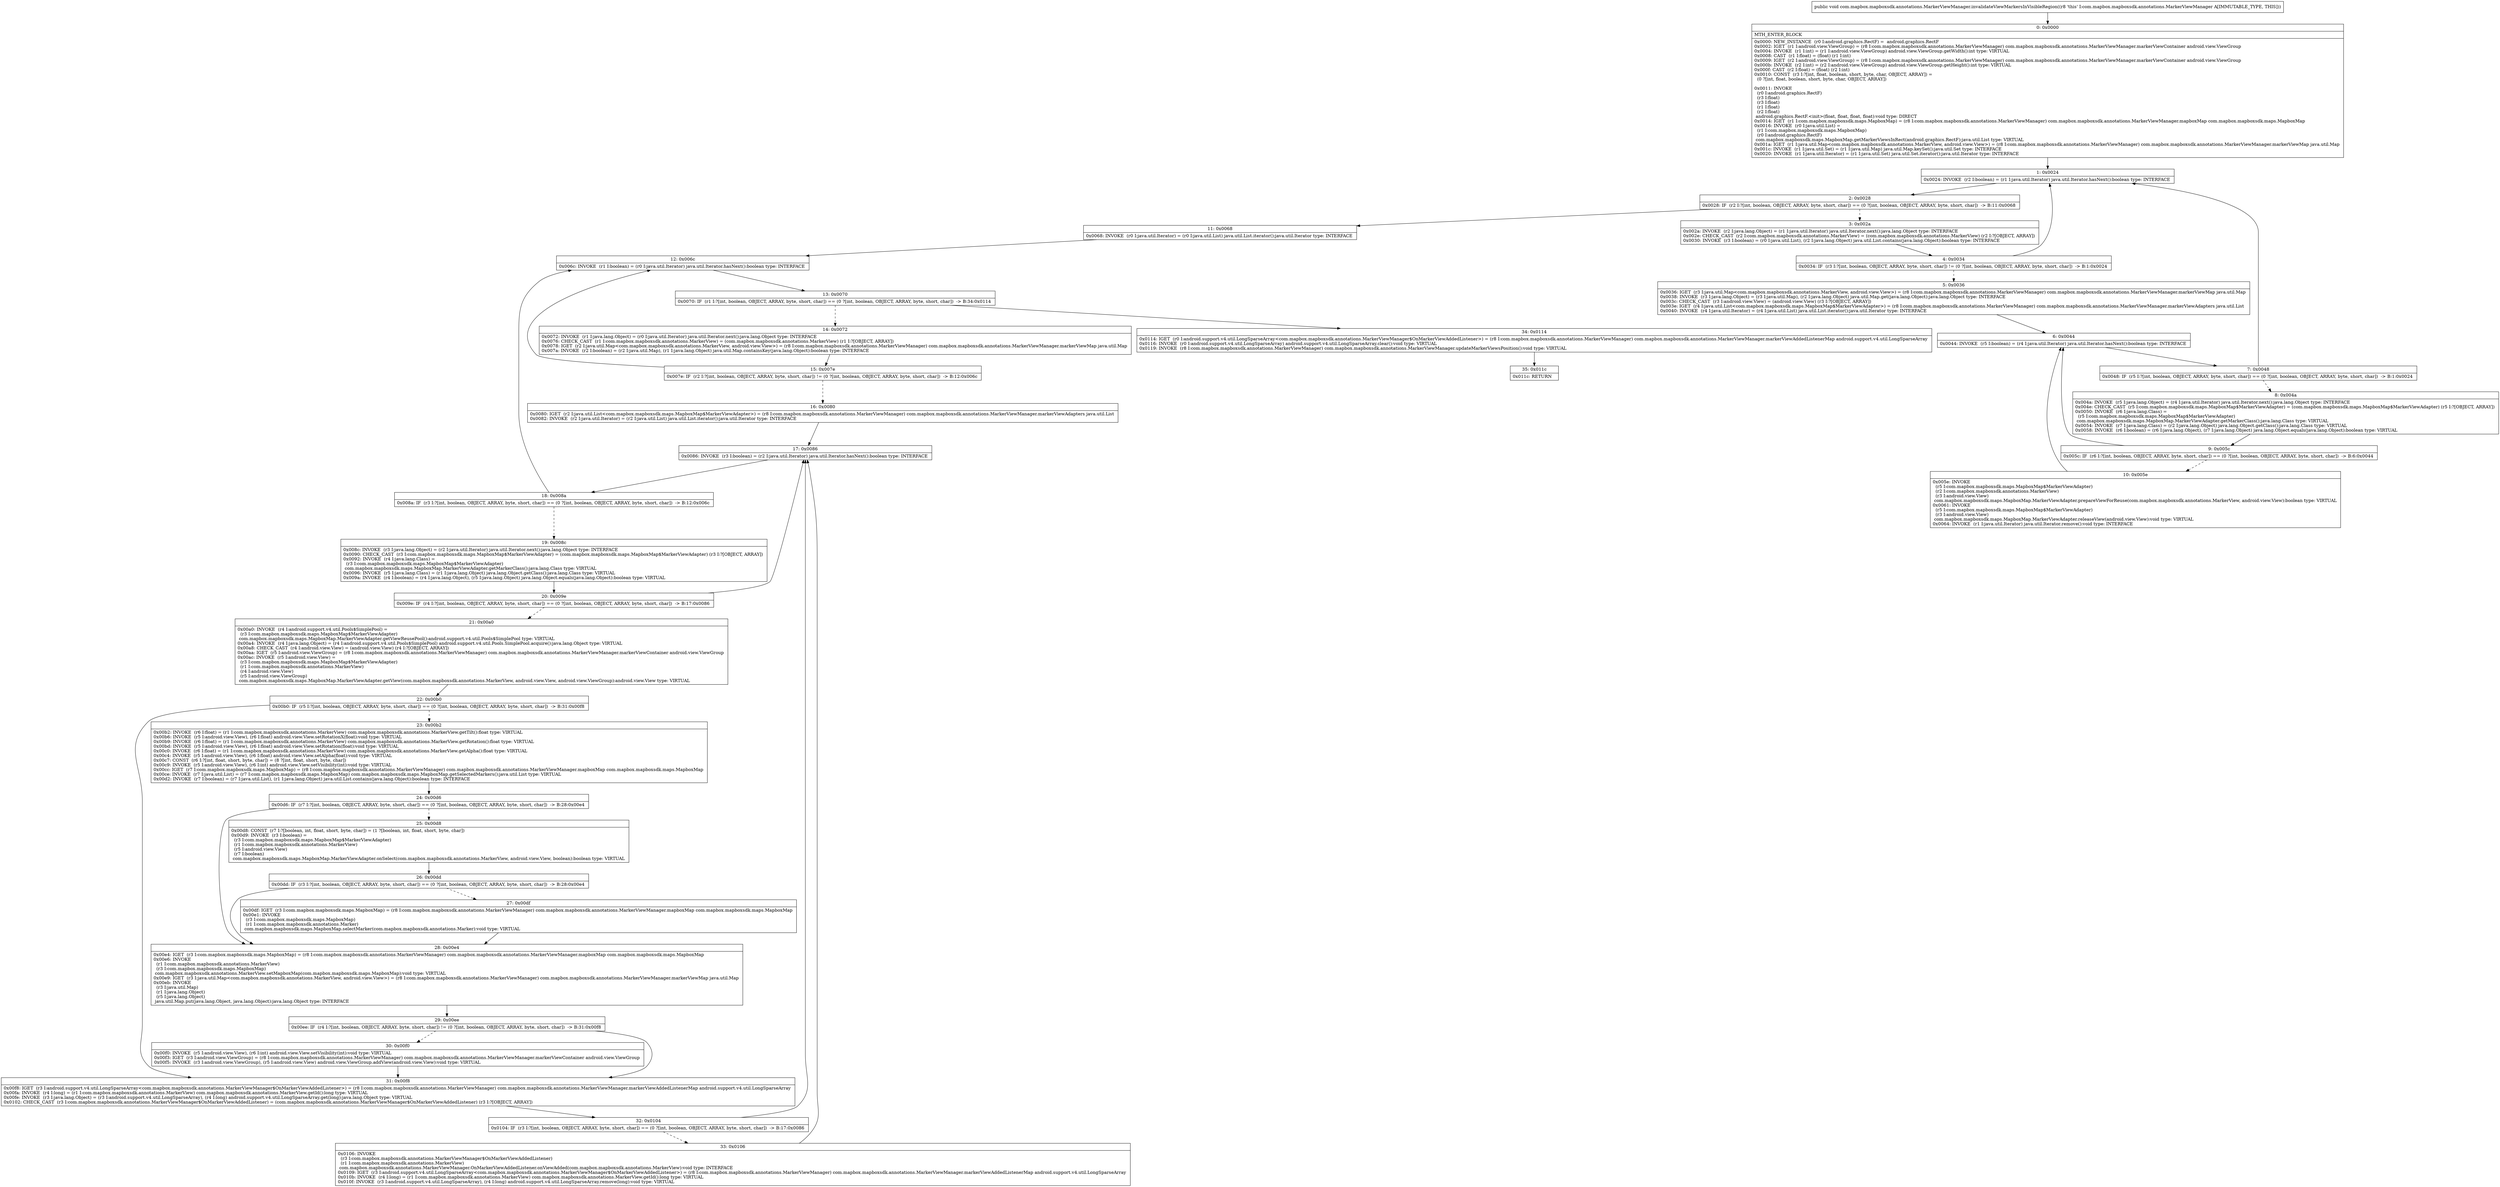 digraph "CFG forcom.mapbox.mapboxsdk.annotations.MarkerViewManager.invalidateViewMarkersInVisibleRegion()V" {
Node_0 [shape=record,label="{0\:\ 0x0000|MTH_ENTER_BLOCK\l|0x0000: NEW_INSTANCE  (r0 I:android.graphics.RectF) =  android.graphics.RectF \l0x0002: IGET  (r1 I:android.view.ViewGroup) = (r8 I:com.mapbox.mapboxsdk.annotations.MarkerViewManager) com.mapbox.mapboxsdk.annotations.MarkerViewManager.markerViewContainer android.view.ViewGroup \l0x0004: INVOKE  (r1 I:int) = (r1 I:android.view.ViewGroup) android.view.ViewGroup.getWidth():int type: VIRTUAL \l0x0008: CAST  (r1 I:float) = (float) (r1 I:int) \l0x0009: IGET  (r2 I:android.view.ViewGroup) = (r8 I:com.mapbox.mapboxsdk.annotations.MarkerViewManager) com.mapbox.mapboxsdk.annotations.MarkerViewManager.markerViewContainer android.view.ViewGroup \l0x000b: INVOKE  (r2 I:int) = (r2 I:android.view.ViewGroup) android.view.ViewGroup.getHeight():int type: VIRTUAL \l0x000f: CAST  (r2 I:float) = (float) (r2 I:int) \l0x0010: CONST  (r3 I:?[int, float, boolean, short, byte, char, OBJECT, ARRAY]) = \l  (0 ?[int, float, boolean, short, byte, char, OBJECT, ARRAY])\l \l0x0011: INVOKE  \l  (r0 I:android.graphics.RectF)\l  (r3 I:float)\l  (r3 I:float)\l  (r1 I:float)\l  (r2 I:float)\l android.graphics.RectF.\<init\>(float, float, float, float):void type: DIRECT \l0x0014: IGET  (r1 I:com.mapbox.mapboxsdk.maps.MapboxMap) = (r8 I:com.mapbox.mapboxsdk.annotations.MarkerViewManager) com.mapbox.mapboxsdk.annotations.MarkerViewManager.mapboxMap com.mapbox.mapboxsdk.maps.MapboxMap \l0x0016: INVOKE  (r0 I:java.util.List) = \l  (r1 I:com.mapbox.mapboxsdk.maps.MapboxMap)\l  (r0 I:android.graphics.RectF)\l com.mapbox.mapboxsdk.maps.MapboxMap.getMarkerViewsInRect(android.graphics.RectF):java.util.List type: VIRTUAL \l0x001a: IGET  (r1 I:java.util.Map\<com.mapbox.mapboxsdk.annotations.MarkerView, android.view.View\>) = (r8 I:com.mapbox.mapboxsdk.annotations.MarkerViewManager) com.mapbox.mapboxsdk.annotations.MarkerViewManager.markerViewMap java.util.Map \l0x001c: INVOKE  (r1 I:java.util.Set) = (r1 I:java.util.Map) java.util.Map.keySet():java.util.Set type: INTERFACE \l0x0020: INVOKE  (r1 I:java.util.Iterator) = (r1 I:java.util.Set) java.util.Set.iterator():java.util.Iterator type: INTERFACE \l}"];
Node_1 [shape=record,label="{1\:\ 0x0024|0x0024: INVOKE  (r2 I:boolean) = (r1 I:java.util.Iterator) java.util.Iterator.hasNext():boolean type: INTERFACE \l}"];
Node_2 [shape=record,label="{2\:\ 0x0028|0x0028: IF  (r2 I:?[int, boolean, OBJECT, ARRAY, byte, short, char]) == (0 ?[int, boolean, OBJECT, ARRAY, byte, short, char])  \-\> B:11:0x0068 \l}"];
Node_3 [shape=record,label="{3\:\ 0x002a|0x002a: INVOKE  (r2 I:java.lang.Object) = (r1 I:java.util.Iterator) java.util.Iterator.next():java.lang.Object type: INTERFACE \l0x002e: CHECK_CAST  (r2 I:com.mapbox.mapboxsdk.annotations.MarkerView) = (com.mapbox.mapboxsdk.annotations.MarkerView) (r2 I:?[OBJECT, ARRAY]) \l0x0030: INVOKE  (r3 I:boolean) = (r0 I:java.util.List), (r2 I:java.lang.Object) java.util.List.contains(java.lang.Object):boolean type: INTERFACE \l}"];
Node_4 [shape=record,label="{4\:\ 0x0034|0x0034: IF  (r3 I:?[int, boolean, OBJECT, ARRAY, byte, short, char]) != (0 ?[int, boolean, OBJECT, ARRAY, byte, short, char])  \-\> B:1:0x0024 \l}"];
Node_5 [shape=record,label="{5\:\ 0x0036|0x0036: IGET  (r3 I:java.util.Map\<com.mapbox.mapboxsdk.annotations.MarkerView, android.view.View\>) = (r8 I:com.mapbox.mapboxsdk.annotations.MarkerViewManager) com.mapbox.mapboxsdk.annotations.MarkerViewManager.markerViewMap java.util.Map \l0x0038: INVOKE  (r3 I:java.lang.Object) = (r3 I:java.util.Map), (r2 I:java.lang.Object) java.util.Map.get(java.lang.Object):java.lang.Object type: INTERFACE \l0x003c: CHECK_CAST  (r3 I:android.view.View) = (android.view.View) (r3 I:?[OBJECT, ARRAY]) \l0x003e: IGET  (r4 I:java.util.List\<com.mapbox.mapboxsdk.maps.MapboxMap$MarkerViewAdapter\>) = (r8 I:com.mapbox.mapboxsdk.annotations.MarkerViewManager) com.mapbox.mapboxsdk.annotations.MarkerViewManager.markerViewAdapters java.util.List \l0x0040: INVOKE  (r4 I:java.util.Iterator) = (r4 I:java.util.List) java.util.List.iterator():java.util.Iterator type: INTERFACE \l}"];
Node_6 [shape=record,label="{6\:\ 0x0044|0x0044: INVOKE  (r5 I:boolean) = (r4 I:java.util.Iterator) java.util.Iterator.hasNext():boolean type: INTERFACE \l}"];
Node_7 [shape=record,label="{7\:\ 0x0048|0x0048: IF  (r5 I:?[int, boolean, OBJECT, ARRAY, byte, short, char]) == (0 ?[int, boolean, OBJECT, ARRAY, byte, short, char])  \-\> B:1:0x0024 \l}"];
Node_8 [shape=record,label="{8\:\ 0x004a|0x004a: INVOKE  (r5 I:java.lang.Object) = (r4 I:java.util.Iterator) java.util.Iterator.next():java.lang.Object type: INTERFACE \l0x004e: CHECK_CAST  (r5 I:com.mapbox.mapboxsdk.maps.MapboxMap$MarkerViewAdapter) = (com.mapbox.mapboxsdk.maps.MapboxMap$MarkerViewAdapter) (r5 I:?[OBJECT, ARRAY]) \l0x0050: INVOKE  (r6 I:java.lang.Class) = \l  (r5 I:com.mapbox.mapboxsdk.maps.MapboxMap$MarkerViewAdapter)\l com.mapbox.mapboxsdk.maps.MapboxMap.MarkerViewAdapter.getMarkerClass():java.lang.Class type: VIRTUAL \l0x0054: INVOKE  (r7 I:java.lang.Class) = (r2 I:java.lang.Object) java.lang.Object.getClass():java.lang.Class type: VIRTUAL \l0x0058: INVOKE  (r6 I:boolean) = (r6 I:java.lang.Object), (r7 I:java.lang.Object) java.lang.Object.equals(java.lang.Object):boolean type: VIRTUAL \l}"];
Node_9 [shape=record,label="{9\:\ 0x005c|0x005c: IF  (r6 I:?[int, boolean, OBJECT, ARRAY, byte, short, char]) == (0 ?[int, boolean, OBJECT, ARRAY, byte, short, char])  \-\> B:6:0x0044 \l}"];
Node_10 [shape=record,label="{10\:\ 0x005e|0x005e: INVOKE  \l  (r5 I:com.mapbox.mapboxsdk.maps.MapboxMap$MarkerViewAdapter)\l  (r2 I:com.mapbox.mapboxsdk.annotations.MarkerView)\l  (r3 I:android.view.View)\l com.mapbox.mapboxsdk.maps.MapboxMap.MarkerViewAdapter.prepareViewForReuse(com.mapbox.mapboxsdk.annotations.MarkerView, android.view.View):boolean type: VIRTUAL \l0x0061: INVOKE  \l  (r5 I:com.mapbox.mapboxsdk.maps.MapboxMap$MarkerViewAdapter)\l  (r3 I:android.view.View)\l com.mapbox.mapboxsdk.maps.MapboxMap.MarkerViewAdapter.releaseView(android.view.View):void type: VIRTUAL \l0x0064: INVOKE  (r1 I:java.util.Iterator) java.util.Iterator.remove():void type: INTERFACE \l}"];
Node_11 [shape=record,label="{11\:\ 0x0068|0x0068: INVOKE  (r0 I:java.util.Iterator) = (r0 I:java.util.List) java.util.List.iterator():java.util.Iterator type: INTERFACE \l}"];
Node_12 [shape=record,label="{12\:\ 0x006c|0x006c: INVOKE  (r1 I:boolean) = (r0 I:java.util.Iterator) java.util.Iterator.hasNext():boolean type: INTERFACE \l}"];
Node_13 [shape=record,label="{13\:\ 0x0070|0x0070: IF  (r1 I:?[int, boolean, OBJECT, ARRAY, byte, short, char]) == (0 ?[int, boolean, OBJECT, ARRAY, byte, short, char])  \-\> B:34:0x0114 \l}"];
Node_14 [shape=record,label="{14\:\ 0x0072|0x0072: INVOKE  (r1 I:java.lang.Object) = (r0 I:java.util.Iterator) java.util.Iterator.next():java.lang.Object type: INTERFACE \l0x0076: CHECK_CAST  (r1 I:com.mapbox.mapboxsdk.annotations.MarkerView) = (com.mapbox.mapboxsdk.annotations.MarkerView) (r1 I:?[OBJECT, ARRAY]) \l0x0078: IGET  (r2 I:java.util.Map\<com.mapbox.mapboxsdk.annotations.MarkerView, android.view.View\>) = (r8 I:com.mapbox.mapboxsdk.annotations.MarkerViewManager) com.mapbox.mapboxsdk.annotations.MarkerViewManager.markerViewMap java.util.Map \l0x007a: INVOKE  (r2 I:boolean) = (r2 I:java.util.Map), (r1 I:java.lang.Object) java.util.Map.containsKey(java.lang.Object):boolean type: INTERFACE \l}"];
Node_15 [shape=record,label="{15\:\ 0x007e|0x007e: IF  (r2 I:?[int, boolean, OBJECT, ARRAY, byte, short, char]) != (0 ?[int, boolean, OBJECT, ARRAY, byte, short, char])  \-\> B:12:0x006c \l}"];
Node_16 [shape=record,label="{16\:\ 0x0080|0x0080: IGET  (r2 I:java.util.List\<com.mapbox.mapboxsdk.maps.MapboxMap$MarkerViewAdapter\>) = (r8 I:com.mapbox.mapboxsdk.annotations.MarkerViewManager) com.mapbox.mapboxsdk.annotations.MarkerViewManager.markerViewAdapters java.util.List \l0x0082: INVOKE  (r2 I:java.util.Iterator) = (r2 I:java.util.List) java.util.List.iterator():java.util.Iterator type: INTERFACE \l}"];
Node_17 [shape=record,label="{17\:\ 0x0086|0x0086: INVOKE  (r3 I:boolean) = (r2 I:java.util.Iterator) java.util.Iterator.hasNext():boolean type: INTERFACE \l}"];
Node_18 [shape=record,label="{18\:\ 0x008a|0x008a: IF  (r3 I:?[int, boolean, OBJECT, ARRAY, byte, short, char]) == (0 ?[int, boolean, OBJECT, ARRAY, byte, short, char])  \-\> B:12:0x006c \l}"];
Node_19 [shape=record,label="{19\:\ 0x008c|0x008c: INVOKE  (r3 I:java.lang.Object) = (r2 I:java.util.Iterator) java.util.Iterator.next():java.lang.Object type: INTERFACE \l0x0090: CHECK_CAST  (r3 I:com.mapbox.mapboxsdk.maps.MapboxMap$MarkerViewAdapter) = (com.mapbox.mapboxsdk.maps.MapboxMap$MarkerViewAdapter) (r3 I:?[OBJECT, ARRAY]) \l0x0092: INVOKE  (r4 I:java.lang.Class) = \l  (r3 I:com.mapbox.mapboxsdk.maps.MapboxMap$MarkerViewAdapter)\l com.mapbox.mapboxsdk.maps.MapboxMap.MarkerViewAdapter.getMarkerClass():java.lang.Class type: VIRTUAL \l0x0096: INVOKE  (r5 I:java.lang.Class) = (r1 I:java.lang.Object) java.lang.Object.getClass():java.lang.Class type: VIRTUAL \l0x009a: INVOKE  (r4 I:boolean) = (r4 I:java.lang.Object), (r5 I:java.lang.Object) java.lang.Object.equals(java.lang.Object):boolean type: VIRTUAL \l}"];
Node_20 [shape=record,label="{20\:\ 0x009e|0x009e: IF  (r4 I:?[int, boolean, OBJECT, ARRAY, byte, short, char]) == (0 ?[int, boolean, OBJECT, ARRAY, byte, short, char])  \-\> B:17:0x0086 \l}"];
Node_21 [shape=record,label="{21\:\ 0x00a0|0x00a0: INVOKE  (r4 I:android.support.v4.util.Pools$SimplePool) = \l  (r3 I:com.mapbox.mapboxsdk.maps.MapboxMap$MarkerViewAdapter)\l com.mapbox.mapboxsdk.maps.MapboxMap.MarkerViewAdapter.getViewReusePool():android.support.v4.util.Pools$SimplePool type: VIRTUAL \l0x00a4: INVOKE  (r4 I:java.lang.Object) = (r4 I:android.support.v4.util.Pools$SimplePool) android.support.v4.util.Pools.SimplePool.acquire():java.lang.Object type: VIRTUAL \l0x00a8: CHECK_CAST  (r4 I:android.view.View) = (android.view.View) (r4 I:?[OBJECT, ARRAY]) \l0x00aa: IGET  (r5 I:android.view.ViewGroup) = (r8 I:com.mapbox.mapboxsdk.annotations.MarkerViewManager) com.mapbox.mapboxsdk.annotations.MarkerViewManager.markerViewContainer android.view.ViewGroup \l0x00ac: INVOKE  (r5 I:android.view.View) = \l  (r3 I:com.mapbox.mapboxsdk.maps.MapboxMap$MarkerViewAdapter)\l  (r1 I:com.mapbox.mapboxsdk.annotations.MarkerView)\l  (r4 I:android.view.View)\l  (r5 I:android.view.ViewGroup)\l com.mapbox.mapboxsdk.maps.MapboxMap.MarkerViewAdapter.getView(com.mapbox.mapboxsdk.annotations.MarkerView, android.view.View, android.view.ViewGroup):android.view.View type: VIRTUAL \l}"];
Node_22 [shape=record,label="{22\:\ 0x00b0|0x00b0: IF  (r5 I:?[int, boolean, OBJECT, ARRAY, byte, short, char]) == (0 ?[int, boolean, OBJECT, ARRAY, byte, short, char])  \-\> B:31:0x00f8 \l}"];
Node_23 [shape=record,label="{23\:\ 0x00b2|0x00b2: INVOKE  (r6 I:float) = (r1 I:com.mapbox.mapboxsdk.annotations.MarkerView) com.mapbox.mapboxsdk.annotations.MarkerView.getTilt():float type: VIRTUAL \l0x00b6: INVOKE  (r5 I:android.view.View), (r6 I:float) android.view.View.setRotationX(float):void type: VIRTUAL \l0x00b9: INVOKE  (r6 I:float) = (r1 I:com.mapbox.mapboxsdk.annotations.MarkerView) com.mapbox.mapboxsdk.annotations.MarkerView.getRotation():float type: VIRTUAL \l0x00bd: INVOKE  (r5 I:android.view.View), (r6 I:float) android.view.View.setRotation(float):void type: VIRTUAL \l0x00c0: INVOKE  (r6 I:float) = (r1 I:com.mapbox.mapboxsdk.annotations.MarkerView) com.mapbox.mapboxsdk.annotations.MarkerView.getAlpha():float type: VIRTUAL \l0x00c4: INVOKE  (r5 I:android.view.View), (r6 I:float) android.view.View.setAlpha(float):void type: VIRTUAL \l0x00c7: CONST  (r6 I:?[int, float, short, byte, char]) = (8 ?[int, float, short, byte, char]) \l0x00c9: INVOKE  (r5 I:android.view.View), (r6 I:int) android.view.View.setVisibility(int):void type: VIRTUAL \l0x00cc: IGET  (r7 I:com.mapbox.mapboxsdk.maps.MapboxMap) = (r8 I:com.mapbox.mapboxsdk.annotations.MarkerViewManager) com.mapbox.mapboxsdk.annotations.MarkerViewManager.mapboxMap com.mapbox.mapboxsdk.maps.MapboxMap \l0x00ce: INVOKE  (r7 I:java.util.List) = (r7 I:com.mapbox.mapboxsdk.maps.MapboxMap) com.mapbox.mapboxsdk.maps.MapboxMap.getSelectedMarkers():java.util.List type: VIRTUAL \l0x00d2: INVOKE  (r7 I:boolean) = (r7 I:java.util.List), (r1 I:java.lang.Object) java.util.List.contains(java.lang.Object):boolean type: INTERFACE \l}"];
Node_24 [shape=record,label="{24\:\ 0x00d6|0x00d6: IF  (r7 I:?[int, boolean, OBJECT, ARRAY, byte, short, char]) == (0 ?[int, boolean, OBJECT, ARRAY, byte, short, char])  \-\> B:28:0x00e4 \l}"];
Node_25 [shape=record,label="{25\:\ 0x00d8|0x00d8: CONST  (r7 I:?[boolean, int, float, short, byte, char]) = (1 ?[boolean, int, float, short, byte, char]) \l0x00d9: INVOKE  (r3 I:boolean) = \l  (r3 I:com.mapbox.mapboxsdk.maps.MapboxMap$MarkerViewAdapter)\l  (r1 I:com.mapbox.mapboxsdk.annotations.MarkerView)\l  (r5 I:android.view.View)\l  (r7 I:boolean)\l com.mapbox.mapboxsdk.maps.MapboxMap.MarkerViewAdapter.onSelect(com.mapbox.mapboxsdk.annotations.MarkerView, android.view.View, boolean):boolean type: VIRTUAL \l}"];
Node_26 [shape=record,label="{26\:\ 0x00dd|0x00dd: IF  (r3 I:?[int, boolean, OBJECT, ARRAY, byte, short, char]) == (0 ?[int, boolean, OBJECT, ARRAY, byte, short, char])  \-\> B:28:0x00e4 \l}"];
Node_27 [shape=record,label="{27\:\ 0x00df|0x00df: IGET  (r3 I:com.mapbox.mapboxsdk.maps.MapboxMap) = (r8 I:com.mapbox.mapboxsdk.annotations.MarkerViewManager) com.mapbox.mapboxsdk.annotations.MarkerViewManager.mapboxMap com.mapbox.mapboxsdk.maps.MapboxMap \l0x00e1: INVOKE  \l  (r3 I:com.mapbox.mapboxsdk.maps.MapboxMap)\l  (r1 I:com.mapbox.mapboxsdk.annotations.Marker)\l com.mapbox.mapboxsdk.maps.MapboxMap.selectMarker(com.mapbox.mapboxsdk.annotations.Marker):void type: VIRTUAL \l}"];
Node_28 [shape=record,label="{28\:\ 0x00e4|0x00e4: IGET  (r3 I:com.mapbox.mapboxsdk.maps.MapboxMap) = (r8 I:com.mapbox.mapboxsdk.annotations.MarkerViewManager) com.mapbox.mapboxsdk.annotations.MarkerViewManager.mapboxMap com.mapbox.mapboxsdk.maps.MapboxMap \l0x00e6: INVOKE  \l  (r1 I:com.mapbox.mapboxsdk.annotations.MarkerView)\l  (r3 I:com.mapbox.mapboxsdk.maps.MapboxMap)\l com.mapbox.mapboxsdk.annotations.MarkerView.setMapboxMap(com.mapbox.mapboxsdk.maps.MapboxMap):void type: VIRTUAL \l0x00e9: IGET  (r3 I:java.util.Map\<com.mapbox.mapboxsdk.annotations.MarkerView, android.view.View\>) = (r8 I:com.mapbox.mapboxsdk.annotations.MarkerViewManager) com.mapbox.mapboxsdk.annotations.MarkerViewManager.markerViewMap java.util.Map \l0x00eb: INVOKE  \l  (r3 I:java.util.Map)\l  (r1 I:java.lang.Object)\l  (r5 I:java.lang.Object)\l java.util.Map.put(java.lang.Object, java.lang.Object):java.lang.Object type: INTERFACE \l}"];
Node_29 [shape=record,label="{29\:\ 0x00ee|0x00ee: IF  (r4 I:?[int, boolean, OBJECT, ARRAY, byte, short, char]) != (0 ?[int, boolean, OBJECT, ARRAY, byte, short, char])  \-\> B:31:0x00f8 \l}"];
Node_30 [shape=record,label="{30\:\ 0x00f0|0x00f0: INVOKE  (r5 I:android.view.View), (r6 I:int) android.view.View.setVisibility(int):void type: VIRTUAL \l0x00f3: IGET  (r3 I:android.view.ViewGroup) = (r8 I:com.mapbox.mapboxsdk.annotations.MarkerViewManager) com.mapbox.mapboxsdk.annotations.MarkerViewManager.markerViewContainer android.view.ViewGroup \l0x00f5: INVOKE  (r3 I:android.view.ViewGroup), (r5 I:android.view.View) android.view.ViewGroup.addView(android.view.View):void type: VIRTUAL \l}"];
Node_31 [shape=record,label="{31\:\ 0x00f8|0x00f8: IGET  (r3 I:android.support.v4.util.LongSparseArray\<com.mapbox.mapboxsdk.annotations.MarkerViewManager$OnMarkerViewAddedListener\>) = (r8 I:com.mapbox.mapboxsdk.annotations.MarkerViewManager) com.mapbox.mapboxsdk.annotations.MarkerViewManager.markerViewAddedListenerMap android.support.v4.util.LongSparseArray \l0x00fa: INVOKE  (r4 I:long) = (r1 I:com.mapbox.mapboxsdk.annotations.MarkerView) com.mapbox.mapboxsdk.annotations.MarkerView.getId():long type: VIRTUAL \l0x00fe: INVOKE  (r3 I:java.lang.Object) = (r3 I:android.support.v4.util.LongSparseArray), (r4 I:long) android.support.v4.util.LongSparseArray.get(long):java.lang.Object type: VIRTUAL \l0x0102: CHECK_CAST  (r3 I:com.mapbox.mapboxsdk.annotations.MarkerViewManager$OnMarkerViewAddedListener) = (com.mapbox.mapboxsdk.annotations.MarkerViewManager$OnMarkerViewAddedListener) (r3 I:?[OBJECT, ARRAY]) \l}"];
Node_32 [shape=record,label="{32\:\ 0x0104|0x0104: IF  (r3 I:?[int, boolean, OBJECT, ARRAY, byte, short, char]) == (0 ?[int, boolean, OBJECT, ARRAY, byte, short, char])  \-\> B:17:0x0086 \l}"];
Node_33 [shape=record,label="{33\:\ 0x0106|0x0106: INVOKE  \l  (r3 I:com.mapbox.mapboxsdk.annotations.MarkerViewManager$OnMarkerViewAddedListener)\l  (r1 I:com.mapbox.mapboxsdk.annotations.MarkerView)\l com.mapbox.mapboxsdk.annotations.MarkerViewManager.OnMarkerViewAddedListener.onViewAdded(com.mapbox.mapboxsdk.annotations.MarkerView):void type: INTERFACE \l0x0109: IGET  (r3 I:android.support.v4.util.LongSparseArray\<com.mapbox.mapboxsdk.annotations.MarkerViewManager$OnMarkerViewAddedListener\>) = (r8 I:com.mapbox.mapboxsdk.annotations.MarkerViewManager) com.mapbox.mapboxsdk.annotations.MarkerViewManager.markerViewAddedListenerMap android.support.v4.util.LongSparseArray \l0x010b: INVOKE  (r4 I:long) = (r1 I:com.mapbox.mapboxsdk.annotations.MarkerView) com.mapbox.mapboxsdk.annotations.MarkerView.getId():long type: VIRTUAL \l0x010f: INVOKE  (r3 I:android.support.v4.util.LongSparseArray), (r4 I:long) android.support.v4.util.LongSparseArray.remove(long):void type: VIRTUAL \l}"];
Node_34 [shape=record,label="{34\:\ 0x0114|0x0114: IGET  (r0 I:android.support.v4.util.LongSparseArray\<com.mapbox.mapboxsdk.annotations.MarkerViewManager$OnMarkerViewAddedListener\>) = (r8 I:com.mapbox.mapboxsdk.annotations.MarkerViewManager) com.mapbox.mapboxsdk.annotations.MarkerViewManager.markerViewAddedListenerMap android.support.v4.util.LongSparseArray \l0x0116: INVOKE  (r0 I:android.support.v4.util.LongSparseArray) android.support.v4.util.LongSparseArray.clear():void type: VIRTUAL \l0x0119: INVOKE  (r8 I:com.mapbox.mapboxsdk.annotations.MarkerViewManager) com.mapbox.mapboxsdk.annotations.MarkerViewManager.updateMarkerViewsPosition():void type: VIRTUAL \l}"];
Node_35 [shape=record,label="{35\:\ 0x011c|0x011c: RETURN   \l}"];
MethodNode[shape=record,label="{public void com.mapbox.mapboxsdk.annotations.MarkerViewManager.invalidateViewMarkersInVisibleRegion((r8 'this' I:com.mapbox.mapboxsdk.annotations.MarkerViewManager A[IMMUTABLE_TYPE, THIS])) }"];
MethodNode -> Node_0;
Node_0 -> Node_1;
Node_1 -> Node_2;
Node_2 -> Node_3[style=dashed];
Node_2 -> Node_11;
Node_3 -> Node_4;
Node_4 -> Node_1;
Node_4 -> Node_5[style=dashed];
Node_5 -> Node_6;
Node_6 -> Node_7;
Node_7 -> Node_1;
Node_7 -> Node_8[style=dashed];
Node_8 -> Node_9;
Node_9 -> Node_6;
Node_9 -> Node_10[style=dashed];
Node_10 -> Node_6;
Node_11 -> Node_12;
Node_12 -> Node_13;
Node_13 -> Node_14[style=dashed];
Node_13 -> Node_34;
Node_14 -> Node_15;
Node_15 -> Node_12;
Node_15 -> Node_16[style=dashed];
Node_16 -> Node_17;
Node_17 -> Node_18;
Node_18 -> Node_12;
Node_18 -> Node_19[style=dashed];
Node_19 -> Node_20;
Node_20 -> Node_17;
Node_20 -> Node_21[style=dashed];
Node_21 -> Node_22;
Node_22 -> Node_23[style=dashed];
Node_22 -> Node_31;
Node_23 -> Node_24;
Node_24 -> Node_25[style=dashed];
Node_24 -> Node_28;
Node_25 -> Node_26;
Node_26 -> Node_27[style=dashed];
Node_26 -> Node_28;
Node_27 -> Node_28;
Node_28 -> Node_29;
Node_29 -> Node_30[style=dashed];
Node_29 -> Node_31;
Node_30 -> Node_31;
Node_31 -> Node_32;
Node_32 -> Node_17;
Node_32 -> Node_33[style=dashed];
Node_33 -> Node_17;
Node_34 -> Node_35;
}

